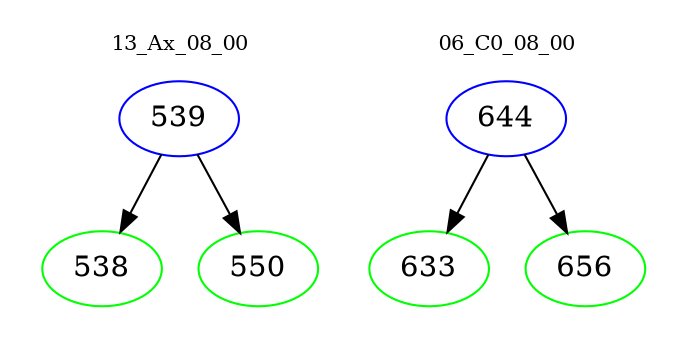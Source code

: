 digraph{
subgraph cluster_0 {
color = white
label = "13_Ax_08_00";
fontsize=10;
T0_539 [label="539", color="blue"]
T0_539 -> T0_538 [color="black"]
T0_538 [label="538", color="green"]
T0_539 -> T0_550 [color="black"]
T0_550 [label="550", color="green"]
}
subgraph cluster_1 {
color = white
label = "06_C0_08_00";
fontsize=10;
T1_644 [label="644", color="blue"]
T1_644 -> T1_633 [color="black"]
T1_633 [label="633", color="green"]
T1_644 -> T1_656 [color="black"]
T1_656 [label="656", color="green"]
}
}

